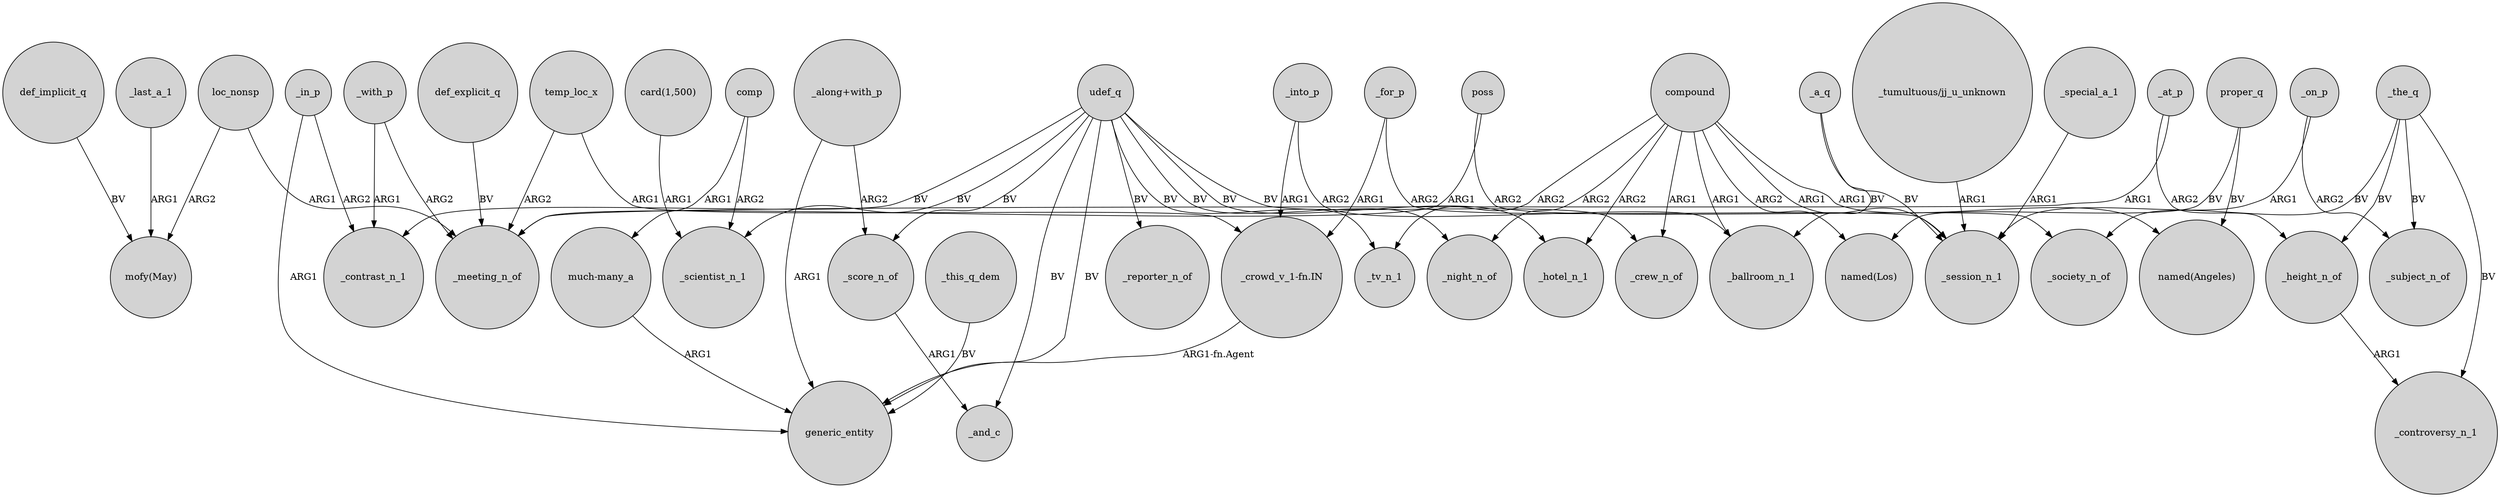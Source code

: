 digraph {
	node [shape=circle style=filled]
	_last_a_1 -> "mofy(May)" [label=ARG1]
	compound -> _ballroom_n_1 [label=ARG1]
	_with_p -> _meeting_n_of [label=ARG2]
	_in_p -> _contrast_n_1 [label=ARG2]
	_on_p -> _session_n_1 [label=ARG1]
	udef_q -> generic_entity [label=BV]
	_into_p -> _ballroom_n_1 [label=ARG2]
	_special_a_1 -> _session_n_1 [label=ARG1]
	_the_q -> _height_n_of [label=BV]
	_for_p -> "_crowd_v_1-fn.IN" [label=ARG1]
	udef_q -> _crew_n_of [label=BV]
	def_explicit_q -> _meeting_n_of [label=BV]
	"much-many_a" -> generic_entity [label=ARG1]
	compound -> _tv_n_1 [label=ARG2]
	compound -> "named(Los)" [label=ARG2]
	udef_q -> _tv_n_1 [label=BV]
	loc_nonsp -> "mofy(May)" [label=ARG2]
	proper_q -> "named(Los)" [label=BV]
	compound -> _night_n_of [label=ARG2]
	def_implicit_q -> "mofy(May)" [label=BV]
	"_tumultuous/jj_u_unknown" -> _session_n_1 [label=ARG1]
	_at_p -> _meeting_n_of [label=ARG1]
	"_along+with_p" -> _score_n_of [label=ARG2]
	_for_p -> _session_n_1 [label=ARG2]
	"_crowd_v_1-fn.IN" -> generic_entity [label="ARG1-fn.Agent"]
	_on_p -> _subject_n_of [label=ARG2]
	compound -> "named(Angeles)" [label=ARG1]
	loc_nonsp -> _meeting_n_of [label=ARG1]
	_the_q -> _subject_n_of [label=BV]
	_the_q -> _controversy_n_1 [label=BV]
	_at_p -> _height_n_of [label=ARG2]
	_the_q -> _society_n_of [label=BV]
	temp_loc_x -> _meeting_n_of [label=ARG2]
	_this_q_dem -> generic_entity [label=BV]
	comp -> "much-many_a" [label=ARG1]
	udef_q -> _contrast_n_1 [label=BV]
	poss -> _society_n_of [label=ARG2]
	compound -> _session_n_1 [label=ARG1]
	udef_q -> _reporter_n_of [label=BV]
	comp -> _scientist_n_1 [label=ARG2]
	compound -> _hotel_n_1 [label=ARG2]
	_a_q -> _session_n_1 [label=BV]
	_into_p -> "_crowd_v_1-fn.IN" [label=ARG1]
	udef_q -> _score_n_of [label=BV]
	_with_p -> _contrast_n_1 [label=ARG1]
	poss -> _meeting_n_of [label=ARG1]
	udef_q -> _scientist_n_1 [label=BV]
	udef_q -> _night_n_of [label=BV]
	proper_q -> "named(Angeles)" [label=BV]
	_in_p -> generic_entity [label=ARG1]
	"card(1,500)" -> _scientist_n_1 [label=ARG1]
	temp_loc_x -> "_crowd_v_1-fn.IN" [label=ARG1]
	compound -> _crew_n_of [label=ARG1]
	udef_q -> _and_c [label=BV]
	_a_q -> _ballroom_n_1 [label=BV]
	_height_n_of -> _controversy_n_1 [label=ARG1]
	_score_n_of -> _and_c [label=ARG1]
	udef_q -> _hotel_n_1 [label=BV]
	"_along+with_p" -> generic_entity [label=ARG1]
}
